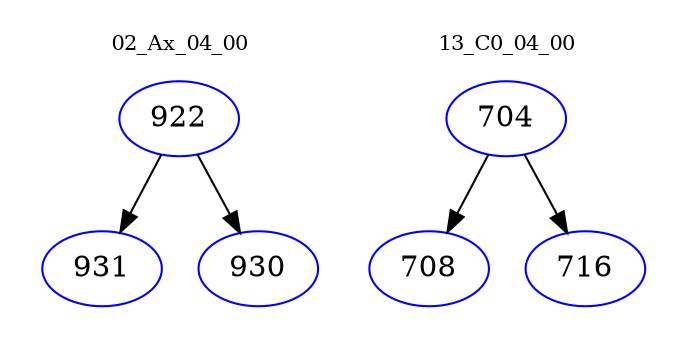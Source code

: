 digraph{
subgraph cluster_0 {
color = white
label = "02_Ax_04_00";
fontsize=10;
T0_922 [label="922", color="blue"]
T0_922 -> T0_931 [color="black"]
T0_931 [label="931", color="blue"]
T0_922 -> T0_930 [color="black"]
T0_930 [label="930", color="blue"]
}
subgraph cluster_1 {
color = white
label = "13_C0_04_00";
fontsize=10;
T1_704 [label="704", color="blue"]
T1_704 -> T1_708 [color="black"]
T1_708 [label="708", color="blue"]
T1_704 -> T1_716 [color="black"]
T1_716 [label="716", color="blue"]
}
}
